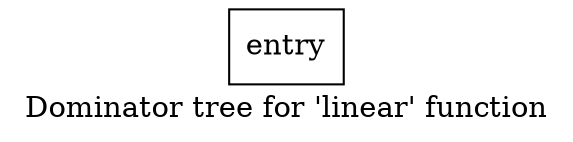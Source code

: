 digraph "Dominator tree for 'linear' function" {
	label="Dominator tree for 'linear' function";

	Node0x5610102f8a70 [shape=record,label="{entry}"];
}
